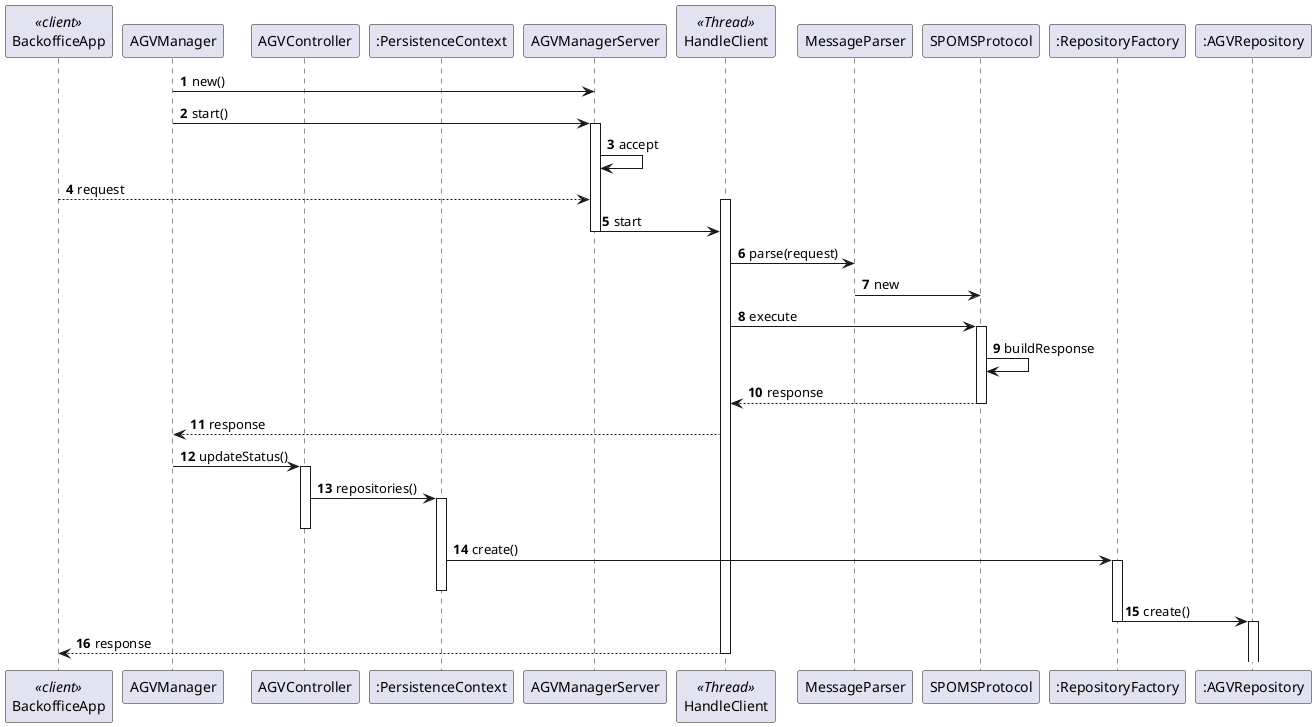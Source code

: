 @startuml
autonumber
'hide footbox

participant BackofficeApp <<client>>
participant "AGVManager" as AM
participant "AGVController" as OS
participant ":PersistenceContext" as PC
participant "AGVManagerServer" as AMS
participant HandleClient <<Thread>>
participant "MessageParser" as MP
participant "SPOMSProtocol" as SP
participant ":RepositoryFactory" as RF
participant ":AGVRepository" as AGVRepo

AM -> AMS : new()

AM -> AMS : start()
activate AMS

AMS -> AMS : accept

BackofficeApp --> AMS: request
activate HandleClient

AMS -> HandleClient : start
deactivate AMS

HandleClient -> MP : parse(request)

MP -> SP : new

HandleClient -> SP : execute
activate SP

SP -> SP : buildResponse

SP --> HandleClient : response
deactivate SP

HandleClient --> AM : response

AM -> OS : updateStatus()
activate OS

OS -> PC : repositories()
activate PC
deactivate OS

PC -> RF : create()
activate RF
deactivate PC

RF -> AGVRepo : create()
deactivate RF
activate AGVRepo


HandleClient --> BackofficeApp : response
deactivate HandleClient







@enduml
